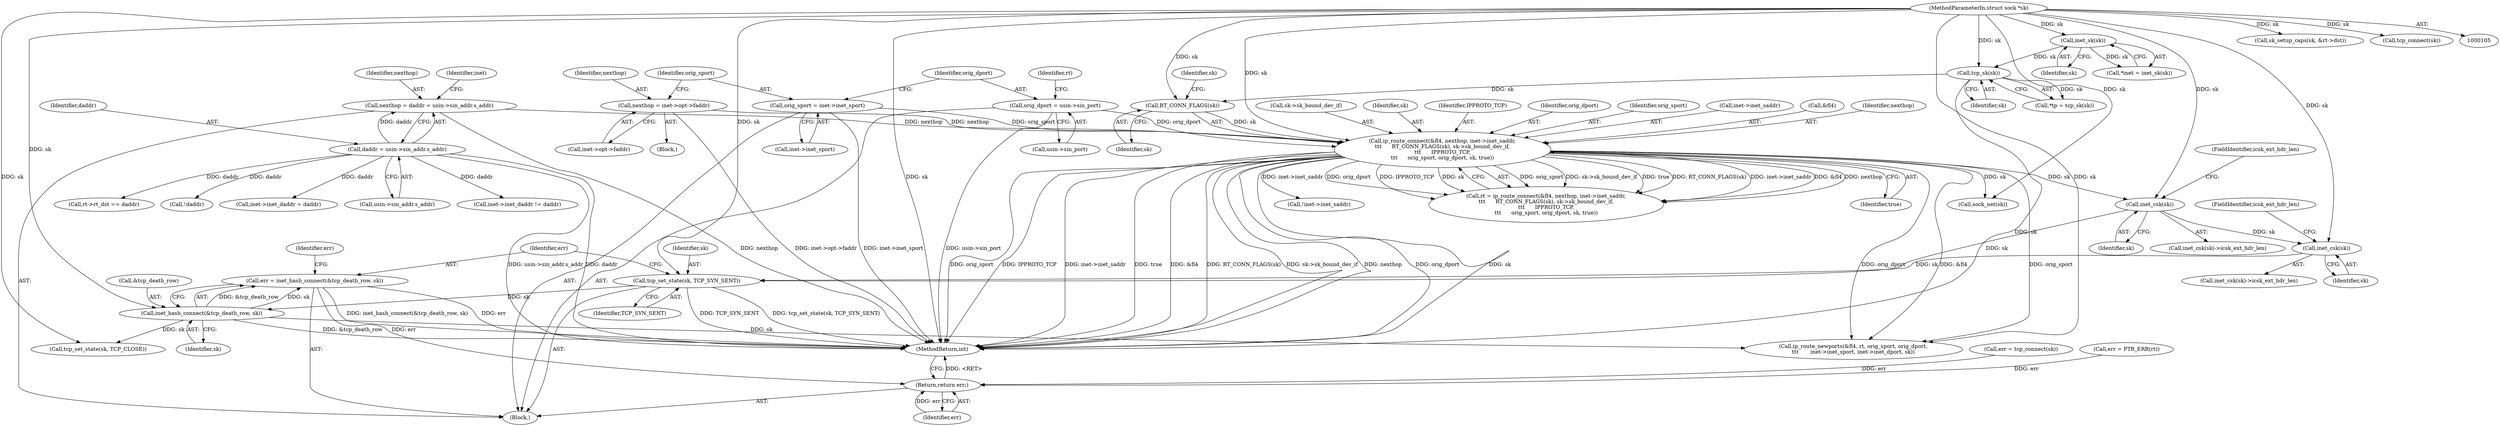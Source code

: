 digraph "0_linux_f6d8bd051c391c1c0458a30b2a7abcd939329259_29@API" {
"1000412" [label="(Call,err = inet_hash_connect(&tcp_death_row, sk))"];
"1000414" [label="(Call,inet_hash_connect(&tcp_death_row, sk))"];
"1000409" [label="(Call,tcp_set_state(sk, TCP_SYN_SENT))"];
"1000394" [label="(Call,inet_csk(sk))"];
"1000384" [label="(Call,inet_csk(sk))"];
"1000195" [label="(Call,ip_route_connect(&fl4, nexthop, inet->inet_saddr,\n\t\t\t      RT_CONN_FLAGS(sk), sk->sk_bound_dev_if,\n\t\t\t      IPPROTO_TCP,\n\t\t\t      orig_sport, orig_dport, sk, true))"];
"1000150" [label="(Call,nexthop = daddr = usin->sin_addr.s_addr)"];
"1000152" [label="(Call,daddr = usin->sin_addr.s_addr)"];
"1000176" [label="(Call,nexthop = inet->opt->faddr)"];
"1000202" [label="(Call,RT_CONN_FLAGS(sk))"];
"1000124" [label="(Call,tcp_sk(sk))"];
"1000119" [label="(Call,inet_sk(sk))"];
"1000106" [label="(MethodParameterIn,struct sock *sk)"];
"1000183" [label="(Call,orig_sport = inet->inet_sport)"];
"1000188" [label="(Call,orig_dport = usin->sin_port)"];
"1000518" [label="(Return,return err;)"];
"1000325" [label="(Call,rt->rt_dst == daddr)"];
"1000188" [label="(Call,orig_dport = usin->sin_port)"];
"1000385" [label="(Identifier,sk)"];
"1000503" [label="(Call,tcp_set_state(sk, TCP_CLOSE))"];
"1000413" [label="(Identifier,err)"];
"1000196" [label="(Call,&fl4)"];
"1000198" [label="(Identifier,nexthop)"];
"1000490" [label="(Call,err = tcp_connect(sk))"];
"1000122" [label="(Call,*tp = tcp_sk(sk))"];
"1000151" [label="(Identifier,nexthop)"];
"1000411" [label="(Identifier,TCP_SYN_SENT)"];
"1000177" [label="(Identifier,nexthop)"];
"1000194" [label="(Identifier,rt)"];
"1000386" [label="(FieldIdentifier,icsk_ext_hdr_len)"];
"1000205" [label="(Identifier,sk)"];
"1000518" [label="(Return,return err;)"];
"1000109" [label="(Block,)"];
"1000204" [label="(Call,sk->sk_bound_dev_if)"];
"1000414" [label="(Call,inet_hash_connect(&tcp_death_row, sk))"];
"1000210" [label="(Identifier,sk)"];
"1000171" [label="(Call,!daddr)"];
"1000117" [label="(Call,*inet = inet_sk(sk))"];
"1000453" [label="(Call,sk_setup_caps(sk, &rt->dst))"];
"1000520" [label="(MethodReturn,int)"];
"1000120" [label="(Identifier,sk)"];
"1000184" [label="(Identifier,orig_sport)"];
"1000189" [label="(Identifier,orig_dport)"];
"1000190" [label="(Call,usin->sin_port)"];
"1000119" [label="(Call,inet_sk(sk))"];
"1000169" [label="(Block,)"];
"1000203" [label="(Identifier,sk)"];
"1000492" [label="(Call,tcp_connect(sk))"];
"1000409" [label="(Call,tcp_set_state(sk, TCP_SYN_SENT))"];
"1000419" [label="(Identifier,err)"];
"1000393" [label="(Call,inet_csk(sk)->icsk_ext_hdr_len)"];
"1000396" [label="(FieldIdentifier,icsk_ext_hdr_len)"];
"1000211" [label="(Identifier,true)"];
"1000410" [label="(Identifier,sk)"];
"1000183" [label="(Call,orig_sport = inet->inet_sport)"];
"1000153" [label="(Identifier,daddr)"];
"1000207" [label="(Identifier,IPPROTO_TCP)"];
"1000178" [label="(Call,inet->opt->faddr)"];
"1000124" [label="(Call,tcp_sk(sk))"];
"1000125" [label="(Identifier,sk)"];
"1000162" [label="(Identifier,inet)"];
"1000377" [label="(Call,inet->inet_daddr = daddr)"];
"1000106" [label="(MethodParameterIn,struct sock *sk)"];
"1000423" [label="(Call,ip_route_newports(&fl4, rt, orig_sport, orig_dport,\n\t\t\t       inet->inet_sport, inet->inet_dport, sk))"];
"1000202" [label="(Call,RT_CONN_FLAGS(sk))"];
"1000195" [label="(Call,ip_route_connect(&fl4, nexthop, inet->inet_saddr,\n\t\t\t      RT_CONN_FLAGS(sk), sk->sk_bound_dev_if,\n\t\t\t      IPPROTO_TCP,\n\t\t\t      orig_sport, orig_dport, sk, true))"];
"1000383" [label="(Call,inet_csk(sk)->icsk_ext_hdr_len)"];
"1000154" [label="(Call,usin->sin_addr.s_addr)"];
"1000226" [label="(Call,sock_net(sk))"];
"1000263" [label="(Call,!inet->inet_saddr)"];
"1000176" [label="(Call,nexthop = inet->opt->faddr)"];
"1000288" [label="(Call,inet->inet_daddr != daddr)"];
"1000152" [label="(Call,daddr = usin->sin_addr.s_addr)"];
"1000412" [label="(Call,err = inet_hash_connect(&tcp_death_row, sk))"];
"1000440" [label="(Call,err = PTR_ERR(rt))"];
"1000417" [label="(Identifier,sk)"];
"1000209" [label="(Identifier,orig_dport)"];
"1000150" [label="(Call,nexthop = daddr = usin->sin_addr.s_addr)"];
"1000415" [label="(Call,&tcp_death_row)"];
"1000394" [label="(Call,inet_csk(sk))"];
"1000395" [label="(Identifier,sk)"];
"1000208" [label="(Identifier,orig_sport)"];
"1000199" [label="(Call,inet->inet_saddr)"];
"1000193" [label="(Call,rt = ip_route_connect(&fl4, nexthop, inet->inet_saddr,\n\t\t\t      RT_CONN_FLAGS(sk), sk->sk_bound_dev_if,\n\t\t\t      IPPROTO_TCP,\n\t\t\t      orig_sport, orig_dport, sk, true))"];
"1000185" [label="(Call,inet->inet_sport)"];
"1000384" [label="(Call,inet_csk(sk))"];
"1000519" [label="(Identifier,err)"];
"1000412" -> "1000109"  [label="AST: "];
"1000412" -> "1000414"  [label="CFG: "];
"1000413" -> "1000412"  [label="AST: "];
"1000414" -> "1000412"  [label="AST: "];
"1000419" -> "1000412"  [label="CFG: "];
"1000412" -> "1000520"  [label="DDG: inet_hash_connect(&tcp_death_row, sk)"];
"1000412" -> "1000520"  [label="DDG: err"];
"1000414" -> "1000412"  [label="DDG: &tcp_death_row"];
"1000414" -> "1000412"  [label="DDG: sk"];
"1000412" -> "1000518"  [label="DDG: err"];
"1000414" -> "1000417"  [label="CFG: "];
"1000415" -> "1000414"  [label="AST: "];
"1000417" -> "1000414"  [label="AST: "];
"1000414" -> "1000520"  [label="DDG: &tcp_death_row"];
"1000409" -> "1000414"  [label="DDG: sk"];
"1000106" -> "1000414"  [label="DDG: sk"];
"1000414" -> "1000423"  [label="DDG: sk"];
"1000414" -> "1000503"  [label="DDG: sk"];
"1000409" -> "1000109"  [label="AST: "];
"1000409" -> "1000411"  [label="CFG: "];
"1000410" -> "1000409"  [label="AST: "];
"1000411" -> "1000409"  [label="AST: "];
"1000413" -> "1000409"  [label="CFG: "];
"1000409" -> "1000520"  [label="DDG: TCP_SYN_SENT"];
"1000409" -> "1000520"  [label="DDG: tcp_set_state(sk, TCP_SYN_SENT)"];
"1000394" -> "1000409"  [label="DDG: sk"];
"1000384" -> "1000409"  [label="DDG: sk"];
"1000106" -> "1000409"  [label="DDG: sk"];
"1000394" -> "1000393"  [label="AST: "];
"1000394" -> "1000395"  [label="CFG: "];
"1000395" -> "1000394"  [label="AST: "];
"1000396" -> "1000394"  [label="CFG: "];
"1000384" -> "1000394"  [label="DDG: sk"];
"1000106" -> "1000394"  [label="DDG: sk"];
"1000384" -> "1000383"  [label="AST: "];
"1000384" -> "1000385"  [label="CFG: "];
"1000385" -> "1000384"  [label="AST: "];
"1000386" -> "1000384"  [label="CFG: "];
"1000195" -> "1000384"  [label="DDG: sk"];
"1000106" -> "1000384"  [label="DDG: sk"];
"1000195" -> "1000193"  [label="AST: "];
"1000195" -> "1000211"  [label="CFG: "];
"1000196" -> "1000195"  [label="AST: "];
"1000198" -> "1000195"  [label="AST: "];
"1000199" -> "1000195"  [label="AST: "];
"1000202" -> "1000195"  [label="AST: "];
"1000204" -> "1000195"  [label="AST: "];
"1000207" -> "1000195"  [label="AST: "];
"1000208" -> "1000195"  [label="AST: "];
"1000209" -> "1000195"  [label="AST: "];
"1000210" -> "1000195"  [label="AST: "];
"1000211" -> "1000195"  [label="AST: "];
"1000193" -> "1000195"  [label="CFG: "];
"1000195" -> "1000520"  [label="DDG: orig_dport"];
"1000195" -> "1000520"  [label="DDG: sk"];
"1000195" -> "1000520"  [label="DDG: orig_sport"];
"1000195" -> "1000520"  [label="DDG: IPPROTO_TCP"];
"1000195" -> "1000520"  [label="DDG: inet->inet_saddr"];
"1000195" -> "1000520"  [label="DDG: true"];
"1000195" -> "1000520"  [label="DDG: &fl4"];
"1000195" -> "1000520"  [label="DDG: RT_CONN_FLAGS(sk)"];
"1000195" -> "1000520"  [label="DDG: sk->sk_bound_dev_if"];
"1000195" -> "1000520"  [label="DDG: nexthop"];
"1000195" -> "1000193"  [label="DDG: orig_sport"];
"1000195" -> "1000193"  [label="DDG: sk->sk_bound_dev_if"];
"1000195" -> "1000193"  [label="DDG: true"];
"1000195" -> "1000193"  [label="DDG: RT_CONN_FLAGS(sk)"];
"1000195" -> "1000193"  [label="DDG: inet->inet_saddr"];
"1000195" -> "1000193"  [label="DDG: &fl4"];
"1000195" -> "1000193"  [label="DDG: nexthop"];
"1000195" -> "1000193"  [label="DDG: orig_dport"];
"1000195" -> "1000193"  [label="DDG: IPPROTO_TCP"];
"1000195" -> "1000193"  [label="DDG: sk"];
"1000150" -> "1000195"  [label="DDG: nexthop"];
"1000176" -> "1000195"  [label="DDG: nexthop"];
"1000202" -> "1000195"  [label="DDG: sk"];
"1000183" -> "1000195"  [label="DDG: orig_sport"];
"1000188" -> "1000195"  [label="DDG: orig_dport"];
"1000106" -> "1000195"  [label="DDG: sk"];
"1000195" -> "1000226"  [label="DDG: sk"];
"1000195" -> "1000263"  [label="DDG: inet->inet_saddr"];
"1000195" -> "1000423"  [label="DDG: &fl4"];
"1000195" -> "1000423"  [label="DDG: orig_sport"];
"1000195" -> "1000423"  [label="DDG: orig_dport"];
"1000150" -> "1000109"  [label="AST: "];
"1000150" -> "1000152"  [label="CFG: "];
"1000151" -> "1000150"  [label="AST: "];
"1000152" -> "1000150"  [label="AST: "];
"1000162" -> "1000150"  [label="CFG: "];
"1000150" -> "1000520"  [label="DDG: nexthop"];
"1000152" -> "1000150"  [label="DDG: daddr"];
"1000152" -> "1000154"  [label="CFG: "];
"1000153" -> "1000152"  [label="AST: "];
"1000154" -> "1000152"  [label="AST: "];
"1000152" -> "1000520"  [label="DDG: usin->sin_addr.s_addr"];
"1000152" -> "1000520"  [label="DDG: daddr"];
"1000152" -> "1000171"  [label="DDG: daddr"];
"1000152" -> "1000288"  [label="DDG: daddr"];
"1000152" -> "1000325"  [label="DDG: daddr"];
"1000152" -> "1000377"  [label="DDG: daddr"];
"1000176" -> "1000169"  [label="AST: "];
"1000176" -> "1000178"  [label="CFG: "];
"1000177" -> "1000176"  [label="AST: "];
"1000178" -> "1000176"  [label="AST: "];
"1000184" -> "1000176"  [label="CFG: "];
"1000176" -> "1000520"  [label="DDG: inet->opt->faddr"];
"1000202" -> "1000203"  [label="CFG: "];
"1000203" -> "1000202"  [label="AST: "];
"1000205" -> "1000202"  [label="CFG: "];
"1000124" -> "1000202"  [label="DDG: sk"];
"1000106" -> "1000202"  [label="DDG: sk"];
"1000124" -> "1000122"  [label="AST: "];
"1000124" -> "1000125"  [label="CFG: "];
"1000125" -> "1000124"  [label="AST: "];
"1000122" -> "1000124"  [label="CFG: "];
"1000124" -> "1000520"  [label="DDG: sk"];
"1000124" -> "1000122"  [label="DDG: sk"];
"1000119" -> "1000124"  [label="DDG: sk"];
"1000106" -> "1000124"  [label="DDG: sk"];
"1000119" -> "1000117"  [label="AST: "];
"1000119" -> "1000120"  [label="CFG: "];
"1000120" -> "1000119"  [label="AST: "];
"1000117" -> "1000119"  [label="CFG: "];
"1000119" -> "1000117"  [label="DDG: sk"];
"1000106" -> "1000119"  [label="DDG: sk"];
"1000106" -> "1000105"  [label="AST: "];
"1000106" -> "1000520"  [label="DDG: sk"];
"1000106" -> "1000226"  [label="DDG: sk"];
"1000106" -> "1000423"  [label="DDG: sk"];
"1000106" -> "1000453"  [label="DDG: sk"];
"1000106" -> "1000492"  [label="DDG: sk"];
"1000106" -> "1000503"  [label="DDG: sk"];
"1000183" -> "1000109"  [label="AST: "];
"1000183" -> "1000185"  [label="CFG: "];
"1000184" -> "1000183"  [label="AST: "];
"1000185" -> "1000183"  [label="AST: "];
"1000189" -> "1000183"  [label="CFG: "];
"1000183" -> "1000520"  [label="DDG: inet->inet_sport"];
"1000188" -> "1000109"  [label="AST: "];
"1000188" -> "1000190"  [label="CFG: "];
"1000189" -> "1000188"  [label="AST: "];
"1000190" -> "1000188"  [label="AST: "];
"1000194" -> "1000188"  [label="CFG: "];
"1000188" -> "1000520"  [label="DDG: usin->sin_port"];
"1000518" -> "1000109"  [label="AST: "];
"1000518" -> "1000519"  [label="CFG: "];
"1000519" -> "1000518"  [label="AST: "];
"1000520" -> "1000518"  [label="CFG: "];
"1000518" -> "1000520"  [label="DDG: <RET>"];
"1000519" -> "1000518"  [label="DDG: err"];
"1000490" -> "1000518"  [label="DDG: err"];
"1000440" -> "1000518"  [label="DDG: err"];
}

